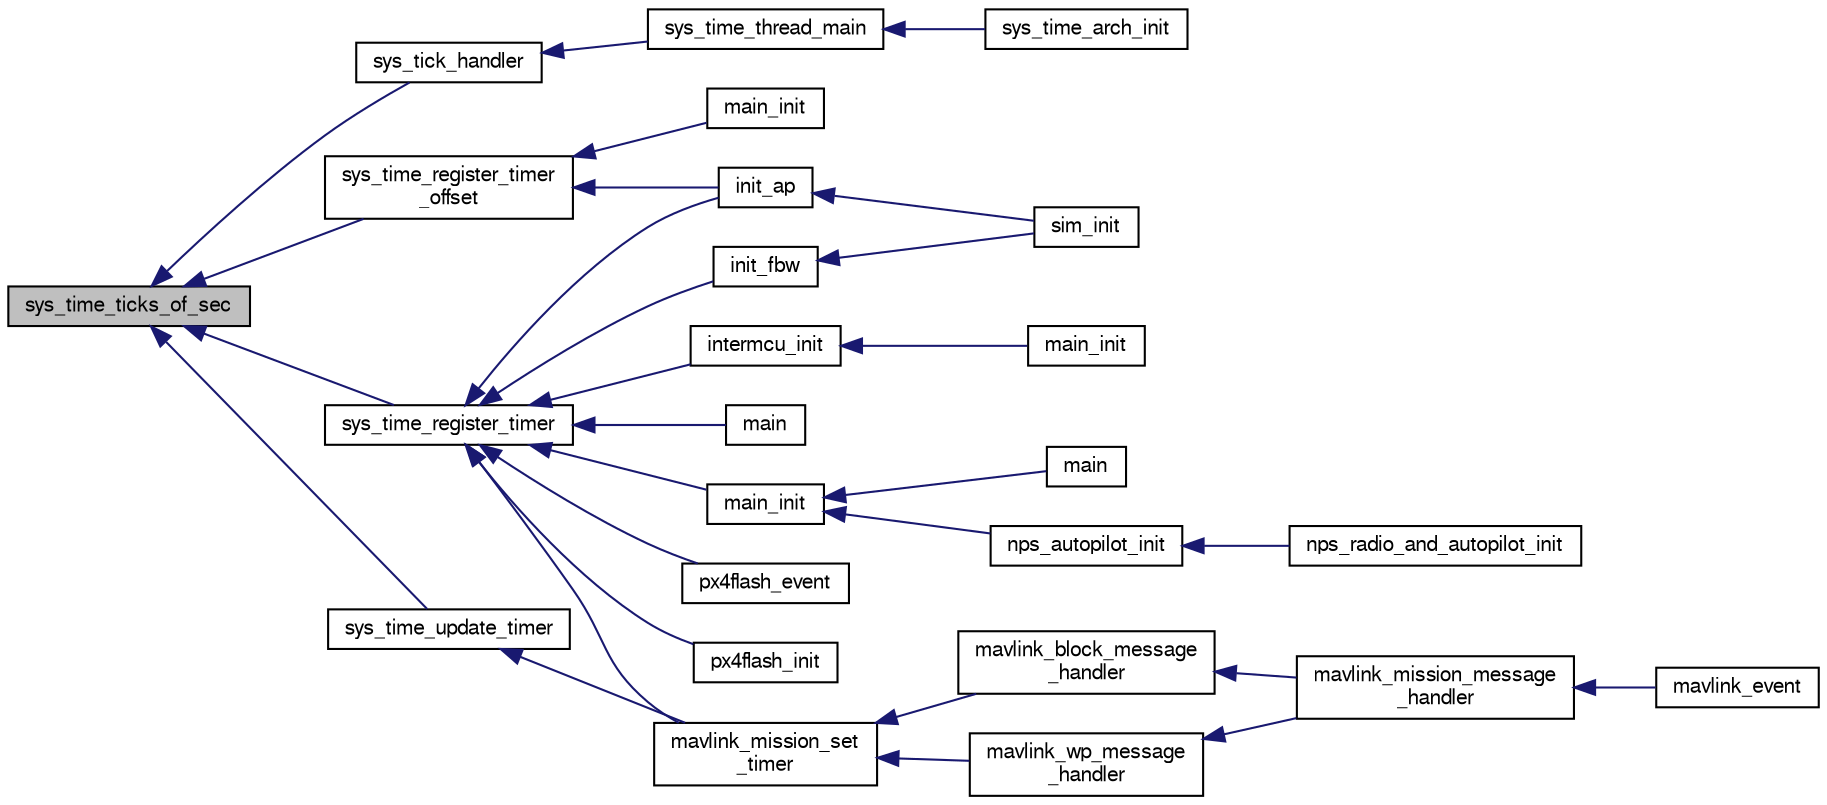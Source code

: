 digraph "sys_time_ticks_of_sec"
{
  edge [fontname="FreeSans",fontsize="10",labelfontname="FreeSans",labelfontsize="10"];
  node [fontname="FreeSans",fontsize="10",shape=record];
  rankdir="LR";
  Node1 [label="sys_time_ticks_of_sec",height=0.2,width=0.4,color="black", fillcolor="grey75", style="filled", fontcolor="black"];
  Node1 -> Node2 [dir="back",color="midnightblue",fontsize="10",style="solid",fontname="FreeSans"];
  Node2 [label="sys_tick_handler",height=0.2,width=0.4,color="black", fillcolor="white", style="filled",URL="$linux_2mcu__periph_2sys__time__arch_8c.html#a69effd654e3a455f2f0bba7b270eab48"];
  Node2 -> Node3 [dir="back",color="midnightblue",fontsize="10",style="solid",fontname="FreeSans"];
  Node3 [label="sys_time_thread_main",height=0.2,width=0.4,color="black", fillcolor="white", style="filled",URL="$linux_2mcu__periph_2sys__time__arch_8c.html#a2e9913da251a9ce6c35f3a8a5b3ca23e"];
  Node3 -> Node4 [dir="back",color="midnightblue",fontsize="10",style="solid",fontname="FreeSans"];
  Node4 [label="sys_time_arch_init",height=0.2,width=0.4,color="black", fillcolor="white", style="filled",URL="$linux_2mcu__periph_2sys__time__arch_8c.html#a9b31c2feb846b96205ae20ea6883e1c4"];
  Node1 -> Node5 [dir="back",color="midnightblue",fontsize="10",style="solid",fontname="FreeSans"];
  Node5 [label="sys_time_register_timer",height=0.2,width=0.4,color="black", fillcolor="white", style="filled",URL="$sys__time_8h.html#a3ababed8b6819006aaf919a663efe8cd",tooltip="Register a new system timer. "];
  Node5 -> Node6 [dir="back",color="midnightblue",fontsize="10",style="solid",fontname="FreeSans"];
  Node6 [label="init_ap",height=0.2,width=0.4,color="black", fillcolor="white", style="filled",URL="$fixedwing_2main__ap_8h.html#a0913f0248fbbe56a5ec65e10e36c9f30"];
  Node6 -> Node7 [dir="back",color="midnightblue",fontsize="10",style="solid",fontname="FreeSans"];
  Node7 [label="sim_init",height=0.2,width=0.4,color="black", fillcolor="white", style="filled",URL="$sim__ap_8c.html#a739fbef2e03619a863b4d7fd8d0da157"];
  Node5 -> Node8 [dir="back",color="midnightblue",fontsize="10",style="solid",fontname="FreeSans"];
  Node8 [label="init_fbw",height=0.2,width=0.4,color="black", fillcolor="white", style="filled",URL="$fixedwing_2main__fbw_8h.html#ad86b7fe577a2414df2c7a5a9222aa45a"];
  Node8 -> Node7 [dir="back",color="midnightblue",fontsize="10",style="solid",fontname="FreeSans"];
  Node5 -> Node9 [dir="back",color="midnightblue",fontsize="10",style="solid",fontname="FreeSans"];
  Node9 [label="intermcu_init",height=0.2,width=0.4,color="black", fillcolor="white", style="filled",URL="$intermcu__fbw_8c.html#af5ff84589199efa9195c642a64024b40"];
  Node9 -> Node10 [dir="back",color="midnightblue",fontsize="10",style="solid",fontname="FreeSans"];
  Node10 [label="main_init",height=0.2,width=0.4,color="black", fillcolor="white", style="filled",URL="$rotorcraft_2main__fbw_8c.html#a3719465edd56d2b587a6b340f29e4f90",tooltip="Main initialization. "];
  Node5 -> Node11 [dir="back",color="midnightblue",fontsize="10",style="solid",fontname="FreeSans"];
  Node11 [label="main",height=0.2,width=0.4,color="black", fillcolor="white", style="filled",URL="$uart__tunnel_8c.html#a840291bc02cba5474a4cb46a9b9566fe"];
  Node5 -> Node12 [dir="back",color="midnightblue",fontsize="10",style="solid",fontname="FreeSans"];
  Node12 [label="main_init",height=0.2,width=0.4,color="black", fillcolor="white", style="filled",URL="$demo__ahrs__actuators_8c.html#afaa8374e20b79aaf7cfcea5ad9467ab1"];
  Node12 -> Node13 [dir="back",color="midnightblue",fontsize="10",style="solid",fontname="FreeSans"];
  Node13 [label="main",height=0.2,width=0.4,color="black", fillcolor="white", style="filled",URL="$demo__ahrs__actuators_8c.html#a840291bc02cba5474a4cb46a9b9566fe"];
  Node12 -> Node14 [dir="back",color="midnightblue",fontsize="10",style="solid",fontname="FreeSans"];
  Node14 [label="nps_autopilot_init",height=0.2,width=0.4,color="black", fillcolor="white", style="filled",URL="$nps__autopilot__rotorcraft_8c.html#a3348493e992edd2442581c1d09446b4b"];
  Node14 -> Node15 [dir="back",color="midnightblue",fontsize="10",style="solid",fontname="FreeSans"];
  Node15 [label="nps_radio_and_autopilot_init",height=0.2,width=0.4,color="black", fillcolor="white", style="filled",URL="$nps__main__hitl_8c.html#a72ef549ee35deec8c017e83d9de38f66"];
  Node5 -> Node16 [dir="back",color="midnightblue",fontsize="10",style="solid",fontname="FreeSans"];
  Node16 [label="mavlink_mission_set\l_timer",height=0.2,width=0.4,color="black", fillcolor="white", style="filled",URL="$mission__manager_8h.html#ad638b64fc964531fab6a78e1bb8e24d3"];
  Node16 -> Node17 [dir="back",color="midnightblue",fontsize="10",style="solid",fontname="FreeSans"];
  Node17 [label="mavlink_block_message\l_handler",height=0.2,width=0.4,color="black", fillcolor="white", style="filled",URL="$blocks_8h.html#a736f2e555912fca000d0751dedb4e00f"];
  Node17 -> Node18 [dir="back",color="midnightblue",fontsize="10",style="solid",fontname="FreeSans"];
  Node18 [label="mavlink_mission_message\l_handler",height=0.2,width=0.4,color="black", fillcolor="white", style="filled",URL="$mission__manager_8h.html#a68ddd91a505c2317c818d632a2009304"];
  Node18 -> Node19 [dir="back",color="midnightblue",fontsize="10",style="solid",fontname="FreeSans"];
  Node19 [label="mavlink_event",height=0.2,width=0.4,color="black", fillcolor="white", style="filled",URL="$mavlink_8h.html#aca06c0aea877a0d9c57a5e16cee711d7",tooltip="Event MAVLink calls. "];
  Node16 -> Node20 [dir="back",color="midnightblue",fontsize="10",style="solid",fontname="FreeSans"];
  Node20 [label="mavlink_wp_message\l_handler",height=0.2,width=0.4,color="black", fillcolor="white", style="filled",URL="$datalink_2missionlib_2waypoints_8h.html#a632dcb46c33f5cf3726652ee477ff9bc"];
  Node20 -> Node18 [dir="back",color="midnightblue",fontsize="10",style="solid",fontname="FreeSans"];
  Node5 -> Node21 [dir="back",color="midnightblue",fontsize="10",style="solid",fontname="FreeSans"];
  Node21 [label="px4flash_event",height=0.2,width=0.4,color="black", fillcolor="white", style="filled",URL="$px4__flash_8h.html#a5bbeb4ac8fb18641568992822ee3ba00"];
  Node5 -> Node22 [dir="back",color="midnightblue",fontsize="10",style="solid",fontname="FreeSans"];
  Node22 [label="px4flash_init",height=0.2,width=0.4,color="black", fillcolor="white", style="filled",URL="$px4__flash_8h.html#aa33eada7e40b74bfe0461783b95b52c5"];
  Node1 -> Node23 [dir="back",color="midnightblue",fontsize="10",style="solid",fontname="FreeSans"];
  Node23 [label="sys_time_register_timer\l_offset",height=0.2,width=0.4,color="black", fillcolor="white", style="filled",URL="$sys__time_8h.html#a47c219332312321b7b2bc31ed6a23ba9",tooltip="Register a new system timer with an fixed offset from another one. "];
  Node23 -> Node6 [dir="back",color="midnightblue",fontsize="10",style="solid",fontname="FreeSans"];
  Node23 -> Node24 [dir="back",color="midnightblue",fontsize="10",style="solid",fontname="FreeSans"];
  Node24 [label="main_init",height=0.2,width=0.4,color="black", fillcolor="white", style="filled",URL="$rover_2main__ap_8h.html#a3719465edd56d2b587a6b340f29e4f90",tooltip="Main initialization. "];
  Node1 -> Node25 [dir="back",color="midnightblue",fontsize="10",style="solid",fontname="FreeSans"];
  Node25 [label="sys_time_update_timer",height=0.2,width=0.4,color="black", fillcolor="white", style="filled",URL="$sys__time_8h.html#a29aeb6ca74ebc684b9a4814383462cbd",tooltip="Update the duration until a timer elapses. "];
  Node25 -> Node16 [dir="back",color="midnightblue",fontsize="10",style="solid",fontname="FreeSans"];
}
